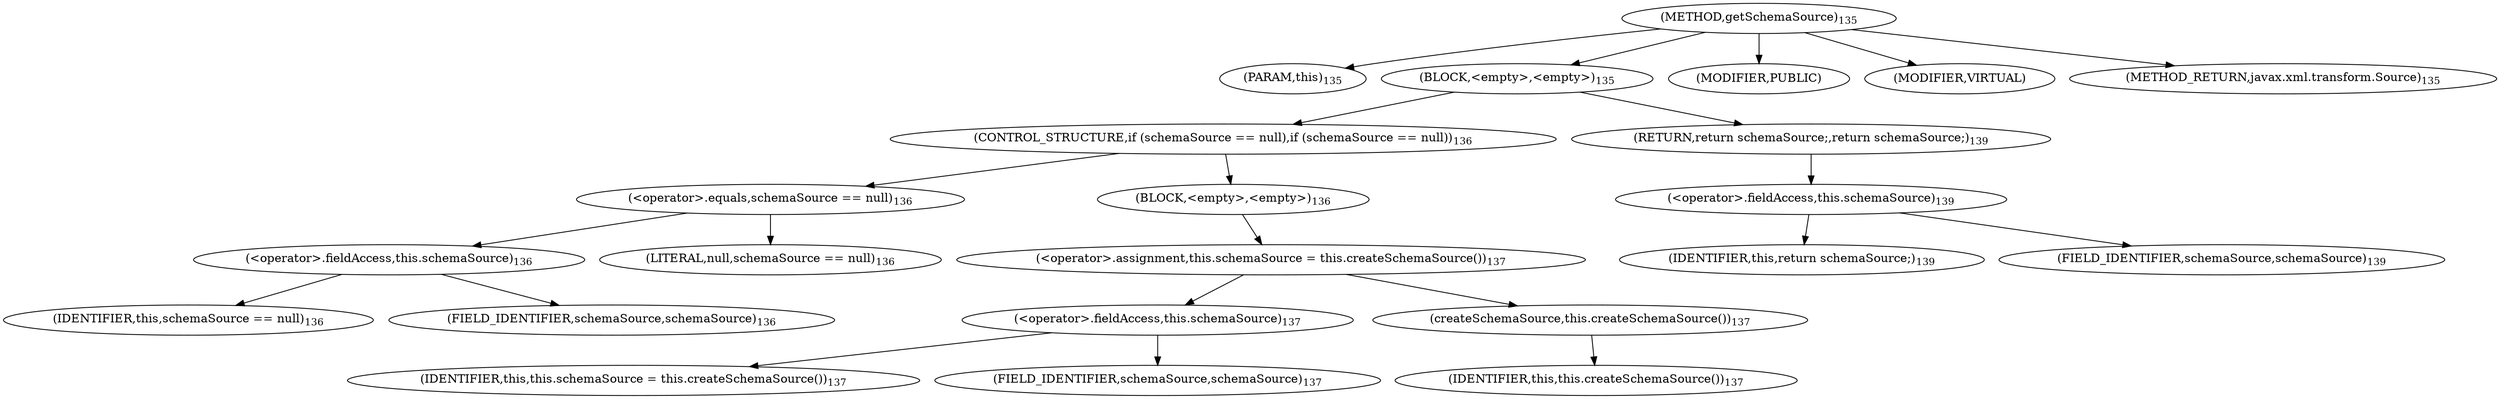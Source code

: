 digraph "getSchemaSource" {  
"191" [label = <(METHOD,getSchemaSource)<SUB>135</SUB>> ]
"14" [label = <(PARAM,this)<SUB>135</SUB>> ]
"192" [label = <(BLOCK,&lt;empty&gt;,&lt;empty&gt;)<SUB>135</SUB>> ]
"193" [label = <(CONTROL_STRUCTURE,if (schemaSource == null),if (schemaSource == null))<SUB>136</SUB>> ]
"194" [label = <(&lt;operator&gt;.equals,schemaSource == null)<SUB>136</SUB>> ]
"195" [label = <(&lt;operator&gt;.fieldAccess,this.schemaSource)<SUB>136</SUB>> ]
"196" [label = <(IDENTIFIER,this,schemaSource == null)<SUB>136</SUB>> ]
"197" [label = <(FIELD_IDENTIFIER,schemaSource,schemaSource)<SUB>136</SUB>> ]
"198" [label = <(LITERAL,null,schemaSource == null)<SUB>136</SUB>> ]
"199" [label = <(BLOCK,&lt;empty&gt;,&lt;empty&gt;)<SUB>136</SUB>> ]
"200" [label = <(&lt;operator&gt;.assignment,this.schemaSource = this.createSchemaSource())<SUB>137</SUB>> ]
"201" [label = <(&lt;operator&gt;.fieldAccess,this.schemaSource)<SUB>137</SUB>> ]
"202" [label = <(IDENTIFIER,this,this.schemaSource = this.createSchemaSource())<SUB>137</SUB>> ]
"203" [label = <(FIELD_IDENTIFIER,schemaSource,schemaSource)<SUB>137</SUB>> ]
"204" [label = <(createSchemaSource,this.createSchemaSource())<SUB>137</SUB>> ]
"13" [label = <(IDENTIFIER,this,this.createSchemaSource())<SUB>137</SUB>> ]
"205" [label = <(RETURN,return schemaSource;,return schemaSource;)<SUB>139</SUB>> ]
"206" [label = <(&lt;operator&gt;.fieldAccess,this.schemaSource)<SUB>139</SUB>> ]
"207" [label = <(IDENTIFIER,this,return schemaSource;)<SUB>139</SUB>> ]
"208" [label = <(FIELD_IDENTIFIER,schemaSource,schemaSource)<SUB>139</SUB>> ]
"209" [label = <(MODIFIER,PUBLIC)> ]
"210" [label = <(MODIFIER,VIRTUAL)> ]
"211" [label = <(METHOD_RETURN,javax.xml.transform.Source)<SUB>135</SUB>> ]
  "191" -> "14" 
  "191" -> "192" 
  "191" -> "209" 
  "191" -> "210" 
  "191" -> "211" 
  "192" -> "193" 
  "192" -> "205" 
  "193" -> "194" 
  "193" -> "199" 
  "194" -> "195" 
  "194" -> "198" 
  "195" -> "196" 
  "195" -> "197" 
  "199" -> "200" 
  "200" -> "201" 
  "200" -> "204" 
  "201" -> "202" 
  "201" -> "203" 
  "204" -> "13" 
  "205" -> "206" 
  "206" -> "207" 
  "206" -> "208" 
}
